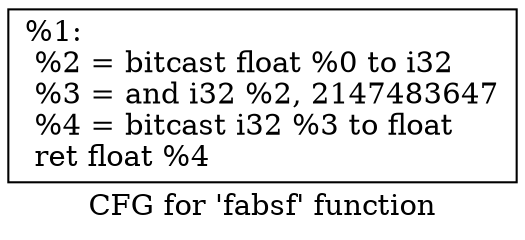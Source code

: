 digraph "CFG for 'fabsf' function" {
	label="CFG for 'fabsf' function";

	Node0x1a17ac0 [shape=record,label="{%1:\l  %2 = bitcast float %0 to i32\l  %3 = and i32 %2, 2147483647\l  %4 = bitcast i32 %3 to float\l  ret float %4\l}"];
}
